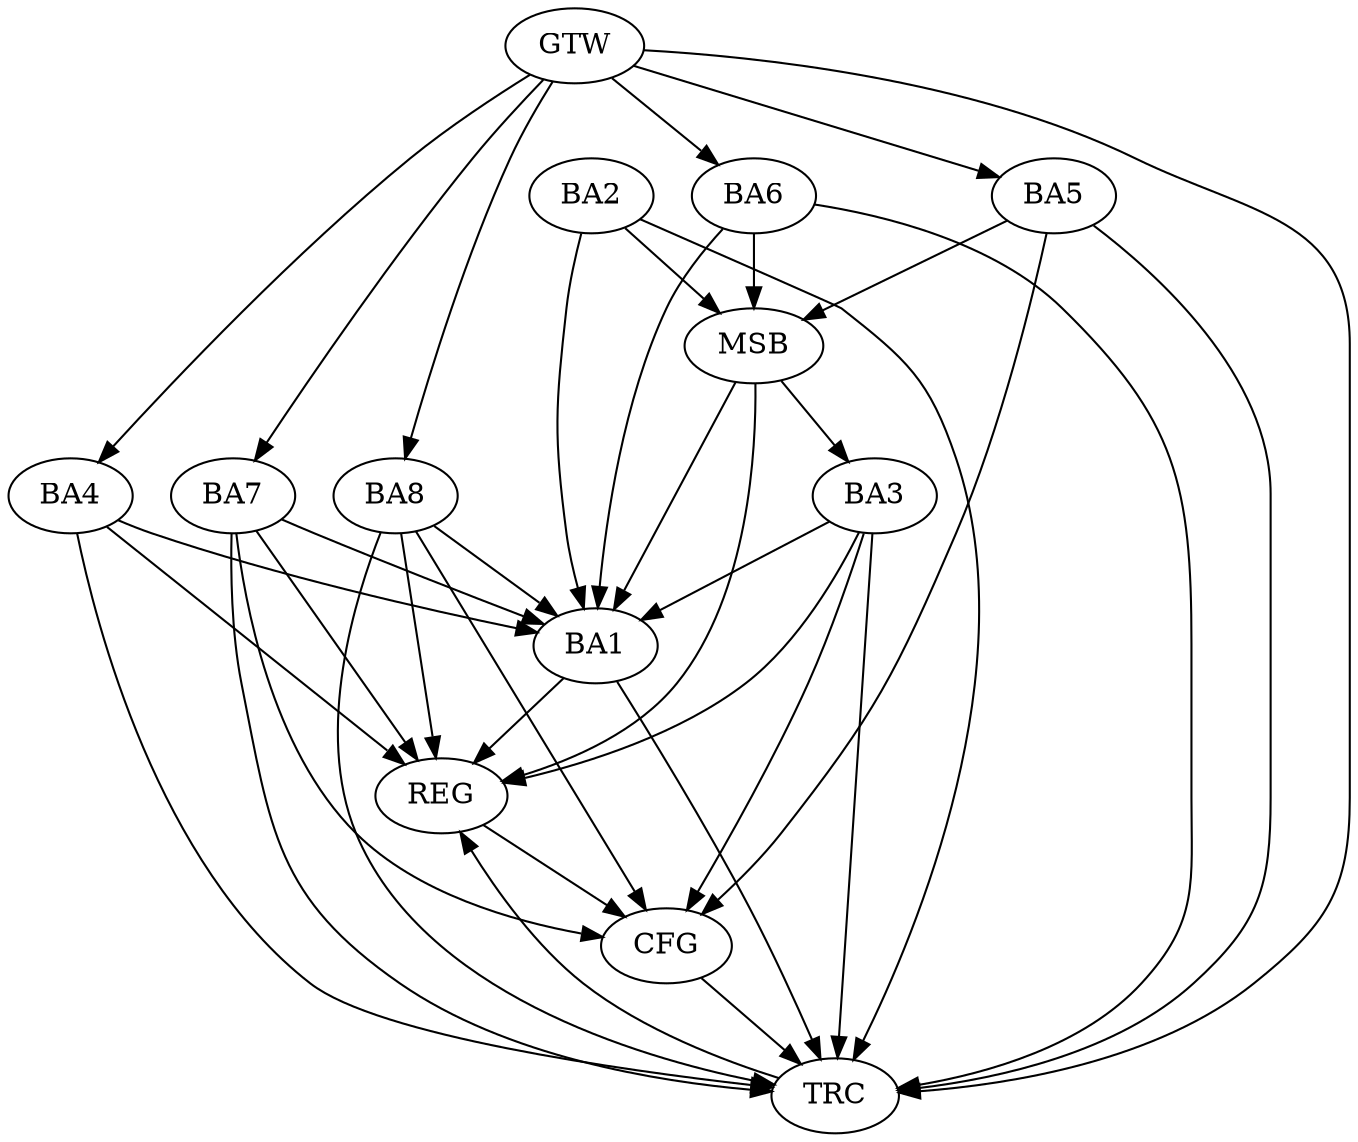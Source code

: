 strict digraph G {
  BA1 [ label="BA1" ];
  BA2 [ label="BA2" ];
  BA3 [ label="BA3" ];
  BA4 [ label="BA4" ];
  BA5 [ label="BA5" ];
  BA6 [ label="BA6" ];
  BA7 [ label="BA7" ];
  BA8 [ label="BA8" ];
  GTW [ label="GTW" ];
  REG [ label="REG" ];
  MSB [ label="MSB" ];
  CFG [ label="CFG" ];
  TRC [ label="TRC" ];
  BA3 -> BA1;
  BA4 -> BA1;
  BA7 -> BA1;
  BA8 -> BA1;
  GTW -> BA4;
  GTW -> BA5;
  GTW -> BA6;
  GTW -> BA7;
  GTW -> BA8;
  BA1 -> REG;
  BA3 -> REG;
  BA4 -> REG;
  BA7 -> REG;
  BA8 -> REG;
  BA2 -> MSB;
  MSB -> BA1;
  MSB -> REG;
  BA5 -> MSB;
  BA6 -> MSB;
  MSB -> BA3;
  BA5 -> CFG;
  BA7 -> CFG;
  BA3 -> CFG;
  BA8 -> CFG;
  REG -> CFG;
  BA1 -> TRC;
  BA2 -> TRC;
  BA3 -> TRC;
  BA4 -> TRC;
  BA5 -> TRC;
  BA6 -> TRC;
  BA7 -> TRC;
  BA8 -> TRC;
  GTW -> TRC;
  CFG -> TRC;
  TRC -> REG;
  BA2 -> BA1;
  BA6 -> BA1;
}
